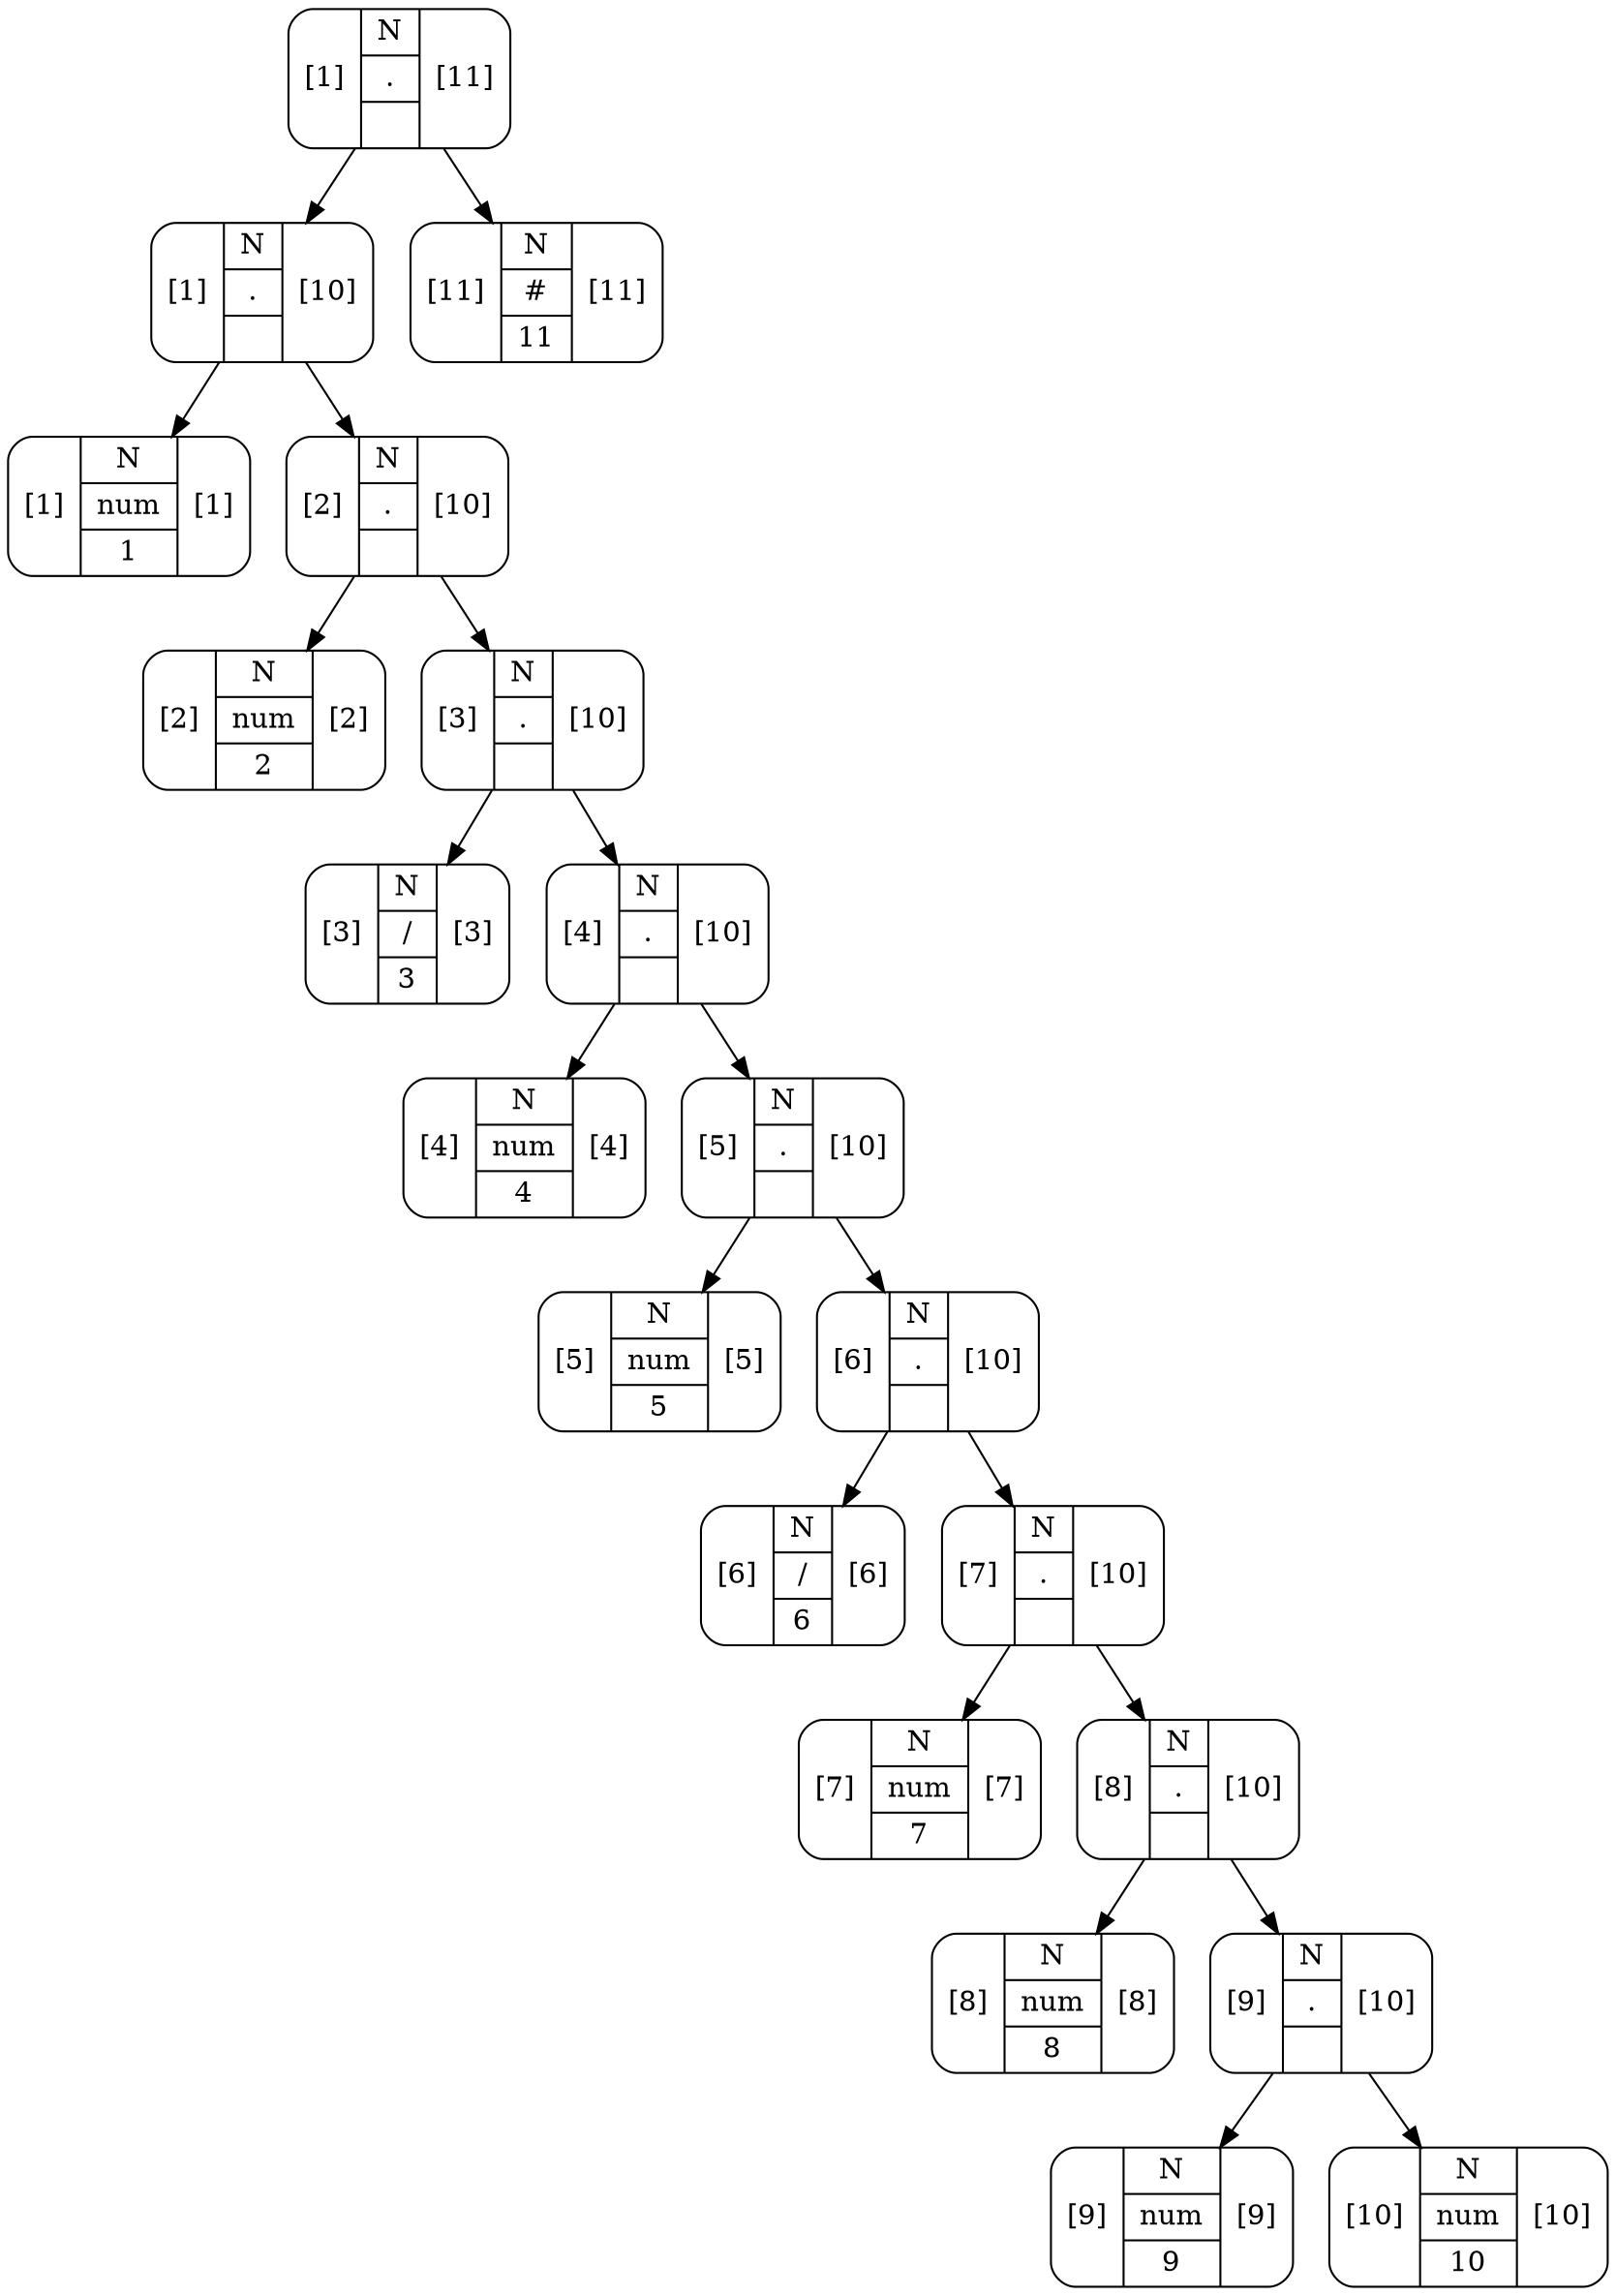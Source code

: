 digraph G{
rankdir=UD
node[shape=Mrecord]
concentrate=true
nodo20[label="{[1]}|{N|.|}|{[11]}"];
nodo18[label="{[1]}|{N|.|}|{[10]}"];
nodo0[label="{[1]}|{N|num|1}|{[1]}"];
nodo18->nodo0;
nodo17[label="{[2]}|{N|.|}|{[10]}"];
nodo1[label="{[2]}|{N|num|2}|{[2]}"];
nodo17->nodo1;
nodo16[label="{[3]}|{N|.|}|{[10]}"];
nodo2[label="{[3]}|{N|/|3}|{[3]}"];
nodo16->nodo2;
nodo15[label="{[4]}|{N|.|}|{[10]}"];
nodo3[label="{[4]}|{N|num|4}|{[4]}"];
nodo15->nodo3;
nodo14[label="{[5]}|{N|.|}|{[10]}"];
nodo4[label="{[5]}|{N|num|5}|{[5]}"];
nodo14->nodo4;
nodo13[label="{[6]}|{N|.|}|{[10]}"];
nodo5[label="{[6]}|{N|/|6}|{[6]}"];
nodo13->nodo5;
nodo12[label="{[7]}|{N|.|}|{[10]}"];
nodo6[label="{[7]}|{N|num|7}|{[7]}"];
nodo12->nodo6;
nodo11[label="{[8]}|{N|.|}|{[10]}"];
nodo7[label="{[8]}|{N|num|8}|{[8]}"];
nodo11->nodo7;
nodo10[label="{[9]}|{N|.|}|{[10]}"];
nodo8[label="{[9]}|{N|num|9}|{[9]}"];
nodo10->nodo8;
nodo9[label="{[10]}|{N|num|10}|{[10]}"];
nodo10->nodo9;
nodo11->nodo10;
nodo12->nodo11;
nodo13->nodo12;
nodo14->nodo13;
nodo15->nodo14;
nodo16->nodo15;
nodo17->nodo16;
nodo18->nodo17;
nodo20->nodo18;
nodo19[label="{[11]}|{N|#|11}|{[11]}"];
nodo20->nodo19;

}
